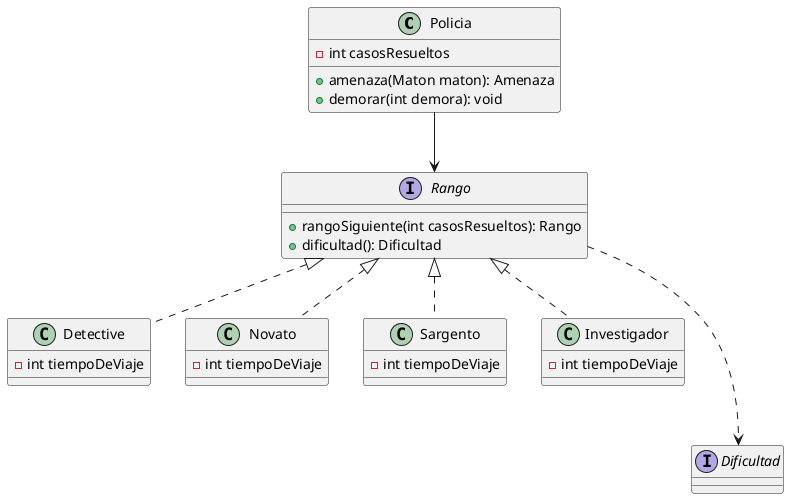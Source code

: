@startuml
class Policia
{
    - int casosResueltos
    + amenaza(Maton maton): Amenaza
    + demorar(int demora): void
}
interface Rango
{
    + rangoSiguiente(int casosResueltos): Rango
    +dificultad(): Dificultad
}

class Detective
{
    -int tiempoDeViaje
}
class Novato
{
    -int tiempoDeViaje
}
class Sargento
{
    -int tiempoDeViaje
}
class Investigador
{
    -int tiempoDeViaje
}

interface Dificultad
{
}

Policia -->Rango
Rango <|..Investigador
Rango <|..Sargento
Rango <|.. Detective
Rango <|..Novato
Rango ...> Dificultad
@enduml